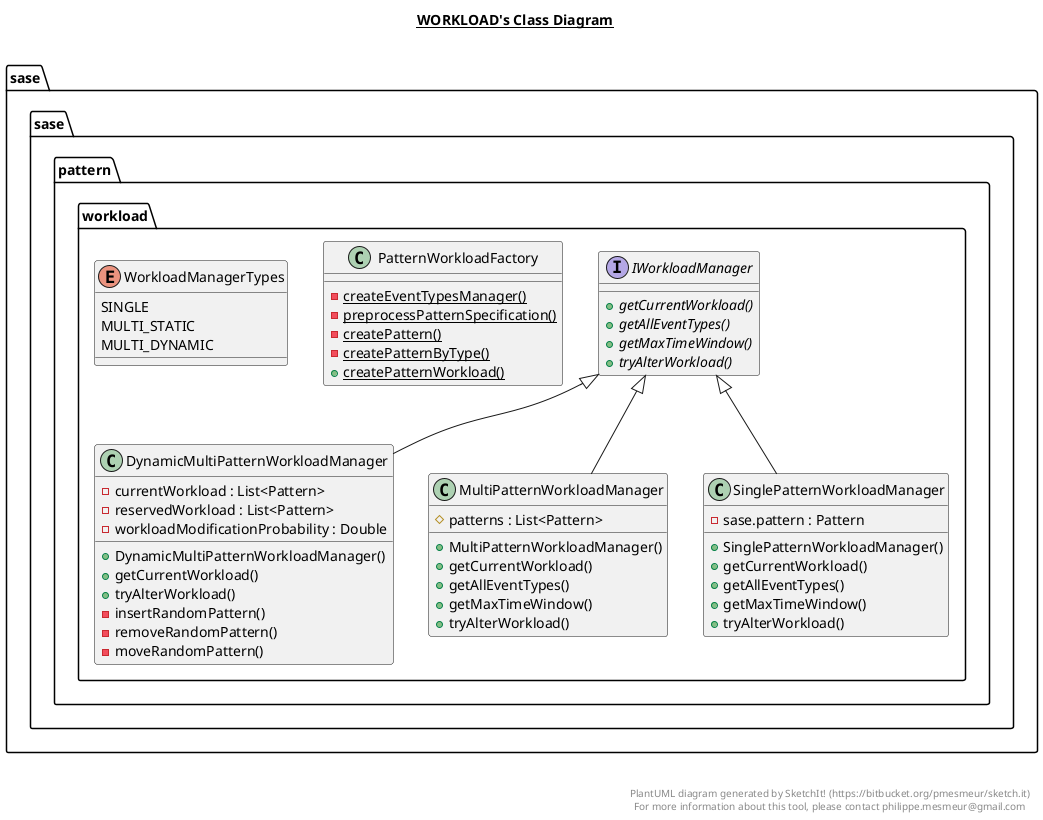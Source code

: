 @startuml

title __WORKLOAD's Class Diagram__\n

  package sase.sase.pattern {
    package sase.sase.pattern.workload {
      class DynamicMultiPatternWorkloadManager {
          - currentWorkload : List<Pattern>
          - reservedWorkload : List<Pattern>
          - workloadModificationProbability : Double
          + DynamicMultiPatternWorkloadManager()
          + getCurrentWorkload()
          + tryAlterWorkload()
          - insertRandomPattern()
          - removeRandomPattern()
          - moveRandomPattern()
      }
    }
  }
  

  package sase.sase.pattern {
    package sase.sase.pattern.workload {
      interface IWorkloadManager {
          {abstract} + getCurrentWorkload()
          {abstract} + getAllEventTypes()
          {abstract} + getMaxTimeWindow()
          {abstract} + tryAlterWorkload()
      }
    }
  }
  

  package sase.sase.pattern {
    package sase.sase.pattern.workload {
      class MultiPatternWorkloadManager {
          # patterns : List<Pattern>
          + MultiPatternWorkloadManager()
          + getCurrentWorkload()
          + getAllEventTypes()
          + getMaxTimeWindow()
          + tryAlterWorkload()
      }
    }
  }
  

  package sase.sase.pattern {
    package sase.sase.pattern.workload {
      class PatternWorkloadFactory {
          {static} - createEventTypesManager()
          {static} - preprocessPatternSpecification()
          {static} - createPattern()
          {static} - createPatternByType()
          {static} + createPatternWorkload()
      }
    }
  }
  

  package sase.sase.pattern {
    package sase.sase.pattern.workload {
      class SinglePatternWorkloadManager {
          - sase.pattern : Pattern
          + SinglePatternWorkloadManager()
          + getCurrentWorkload()
          + getAllEventTypes()
          + getMaxTimeWindow()
          + tryAlterWorkload()
      }
    }
  }
  

  package sase.sase.pattern {
    package sase.sase.pattern.workload {
      enum WorkloadManagerTypes {
        SINGLE
        MULTI_STATIC
        MULTI_DYNAMIC
      }
    }
  }
  

  DynamicMultiPatternWorkloadManager -up-|> IWorkloadManager
  MultiPatternWorkloadManager -up-|> IWorkloadManager
  SinglePatternWorkloadManager -up-|> IWorkloadManager


right footer


PlantUML diagram generated by SketchIt! (https://bitbucket.org/pmesmeur/sketch.it)
For more information about this tool, please contact philippe.mesmeur@gmail.com
endfooter

@enduml
